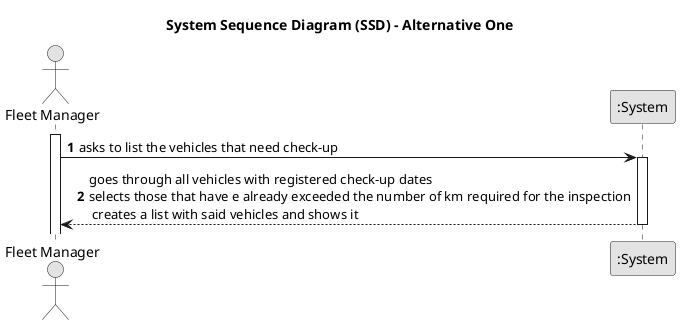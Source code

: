 @startuml
skinparam monochrome true
skinparam packageStyle rectangle
skinparam shadowing false

title System Sequence Diagram (SSD) - Alternative One

autonumber

actor "Fleet Manager" as Employee
participant ":System" as System

activate Employee

    Employee -> System : asks to list the vehicles that need check-up
    activate System

        System --> Employee : goes through all vehicles with registered check-up dates\nselects those that have e already exceeded the number of km required for the inspection\n creates a list with said vehicles and shows it
    deactivate System

@enduml